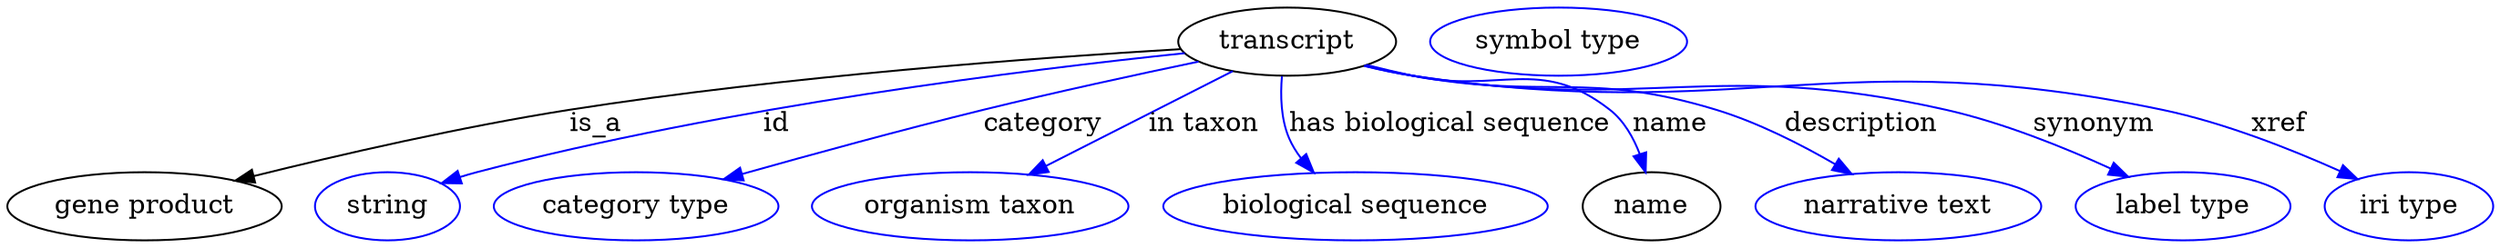 digraph {
	graph [bb="0,0,1066.9,123"];
	node [label="\N"];
	transcript	 [height=0.5,
		label=transcript,
		pos="550.54,105",
		width=1.2277];
	"gene product"	 [height=0.5,
		pos="56.545,18",
		width=1.5707];
	transcript -> "gene product"	 [label=is_a,
		lp="252.54,61.5",
		pos="e,99.198,29.823 506.73,102.01 446.54,97.42 335.12,87.207 241.54,69 187.25,58.436 174.87,50.714 121.54,36 117.48,34.879 113.28,33.717 \
109.05,32.548"];
	id	 [color=blue,
		height=0.5,
		label=string,
		pos="161.54,18",
		width=0.84854];
	transcript -> id	 [color=blue,
		label=id,
		lp="330.04,61.5",
		pos="e,185.32,29.72 508.09,99.913 441.56,91.209 309.2,70.931 201.54,36 199.28,35.266 196.98,34.444 194.68,33.565",
		style=solid];
	category	 [color=blue,
		height=0.5,
		label="category type",
		pos="268.54,18",
		width=1.6249];
	transcript -> category	 [color=blue,
		label=category,
		lp="445.04,61.5",
		pos="e,307.36,31.531 513.43,95.165 487.57,88.187 452.34,78.423 421.54,69 386.43,58.253 347.13,45.13 317.15,34.887",
		style=solid];
	"in taxon"	 [color=blue,
		height=0.5,
		label="organism taxon",
		pos="410.54,18",
		width=1.8234];
	transcript -> "in taxon"	 [color=blue,
		label="in taxon",
		lp="512.04,61.5",
		pos="e,437.52,34.762 526.16,89.846 504.01,76.084 471.08,55.619 446.02,40.047",
		style=solid];
	"has biological sequence"	 [color=blue,
		height=0.5,
		label="biological sequence",
		pos="574.54,18",
		width=2.2387];
	transcript -> "has biological sequence"	 [color=blue,
		label="has biological sequence",
		lp="616.54,61.5",
		pos="e,560.27,36.092 548.53,86.688 548.03,76.804 548.36,64.51 551.54,54 552.46,50.974 553.71,47.958 555.16,45.032",
		style=solid];
	name	 [height=0.5,
		pos="703.54,18",
		width=0.84854];
	transcript -> name	 [color=blue,
		label=name,
		lp="709.04,61.5",
		pos="e,700.08,36.069 584.03,93.06 590.47,90.925 597.19,88.808 603.54,87 637.77,77.267 654.22,91.788 681.54,69 688.68,63.051 693.56,54.36 \
696.87,45.832",
		style=solid];
	description	 [color=blue,
		height=0.5,
		label="narrative text",
		pos="809.54,18",
		width=1.6068];
	transcript -> description	 [color=blue,
		label=description,
		lp="790.04,61.5",
		pos="e,788.17,34.977 583.35,92.812 589.97,90.649 596.93,88.585 603.54,87 658.13,73.919 675.87,88.377 728.54,69 746.8,62.286 765.29,51.052 \
779.99,40.834",
		style=solid];
	synonym	 [color=blue,
		height=0.5,
		label="label type",
		pos="930.54,18",
		width=1.2638];
	transcript -> synonym	 [color=blue,
		label=synonym,
		lp="890.04,61.5",
		pos="e,905.44,33.348 582.99,92.579 589.7,90.408 596.79,88.4 603.54,87 700.04,67.003 729.43,94.797 824.54,69 849.84,62.139 876.42,49.339 \
896.63,38.279",
		style=solid];
	xref	 [color=blue,
		height=0.5,
		label="iri type",
		pos="1030.5,18",
		width=1.011];
	transcript -> xref	 [color=blue,
		label=xref,
		lp="971.54,61.5",
		pos="e,1007.2,31.846 582.68,92.541 589.48,90.345 596.68,88.336 603.54,87 741.63,60.136 783.03,102.96 919.54,69 947.33,62.088 976.69,48.28 \
998.22,36.773",
		style=solid];
	"macromolecular machine_name"	 [color=blue,
		height=0.5,
		label="symbol type",
		pos="667.54,105",
		width=1.5165];
}
